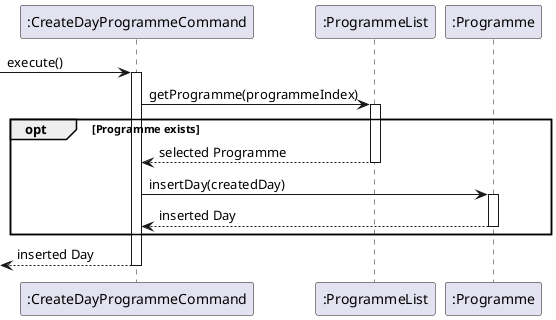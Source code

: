 @startuml
participant ":CreateDayProgrammeCommand" as CreateDayProgrammeCommand
participant ":ProgrammeList" as ProgrammeList
participant ":Programme" as Programme

-> CreateDayProgrammeCommand : execute()
activate CreateDayProgrammeCommand

CreateDayProgrammeCommand -> ProgrammeList : getProgramme(programmeIndex)
activate ProgrammeList

opt Programme exists
    ProgrammeList --> CreateDayProgrammeCommand : selected Programme
    deactivate ProgrammeList

    CreateDayProgrammeCommand -> Programme : insertDay(createdDay)
    activate Programme

    Programme --> CreateDayProgrammeCommand : inserted Day
    deactivate Programme
end

<-- CreateDayProgrammeCommand : inserted Day
deactivate CreateDayProgrammeCommand
@enduml